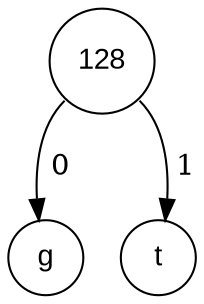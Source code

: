 digraph POT_test {
node [fontname="Arial", shape="circle", width=0.5];
128 [label = "128"]
103 [label = "g"]
116 [label = "t"]
128:sw -> 103 [label = " 0"]
128:se -> 116 [label = " 1"]
}
